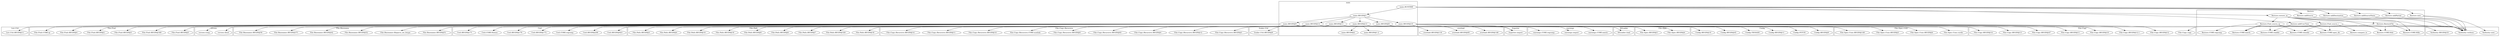 digraph {
graph [overlap=false]
subgraph cluster_Scalar_Util {
	label="Scalar::Util";
	"Scalar::Util::BEGIN@9";
}
subgraph cluster_XSLoader {
	label="XSLoader";
	"XSLoader::load";
}
subgraph cluster_File_Spec {
	label="File::Spec";
	"File::Spec::BEGIN@4";
	"File::Spec::BEGIN@3";
}
subgraph cluster_Config {
	label="Config";
	"Config::BEGIN@11";
	"Config::TIEHASH";
	"Config::BEGIN@45";
	"Config::BEGIN@10";
	"Config::BEGIN@9";
	"Config::FETCH";
}
subgraph cluster_File_Spec_Unix {
	label="File::Spec::Unix";
	"File::Spec::Unix::curdir";
	"File::Spec::Unix::BEGIN@4";
	"File::Spec::Unix::BEGIN@3";
	"File::Spec::Unix::BEGIN@149";
}
subgraph cluster_List_Util {
	label="List::Util";
	"List::Util::BEGIN@11";
}
subgraph cluster_Restore {
	label="Restore";
	"Restore::CORE:closedir";
	"Restore::addSource";
	"Restore::compare_to";
	"Restore::addDestination";
	"Restore::addUserTime";
	"Restore::restore_rp";
	"Restore::CORE:ftfile";
	"Restore::CORE:regcomp";
	"Restore::CORE:open_dir";
	"Restore::Find_source_rp";
	"Restore::CORE:readdir";
	"Restore::new";
	"Restore::CORE:match";
	"Restore::addSourceName";
	"Restore::CORE:ftdir";
	"Restore::RestoreFile";
	"Restore::addPartial";
	"Restore::Find_source_r";
}
subgraph cluster_File_Find {
	label="File::Find";
	"File::Find::BEGIN@3";
	"File::Find::BEGIN@2";
	"File::Find::BEGIN@4";
	"File::Find::CORE:qr";
	"File::Find::BEGIN@5";
	"File::Find::BEGIN@349";
}
subgraph cluster_File_Path {
	label="File::Path";
	"File::Path::BEGIN@7";
	"File::Path::BEGIN@6";
	"File::Path::BEGIN@8";
	"File::Path::BEGIN@19";
	"File::Path::BEGIN@10";
	"File::Path::BEGIN@4";
	"File::Path::BEGIN@3";
	"File::Path::BEGIN@18";
	"File::Path::BEGIN@329";
}
subgraph cluster_warnings {
	label="warnings";
	"warnings::CORE:regcomp";
	"warnings::CORE:match";
	"warnings::import";
}
subgraph cluster_File_Copy {
	label="File::Copy";
	"File::Copy::BEGIN@13";
	"File::Copy::copy";
	"File::Copy::BEGIN@12";
	"File::Copy::BEGIN@12.1";
	"File::Copy::BEGIN@10";
	"File::Copy::BEGIN@11";
	"File::Copy::BEGIN@47";
	"File::Copy::BEGIN@14";
}
subgraph cluster_version {
	label="version";
	"version::(bool";
	"version::(cmp";
}
subgraph cluster_overload {
	label="overload";
	"overload::BEGIN@116";
	"overload::BEGIN@146";
	"overload::BEGIN@85";
}
subgraph cluster_Exporter {
	label="Exporter";
	"Exporter::import";
}
subgraph cluster_main {
	label="main";
	"main::BEGIN@10";
	"main::BEGIN@1";
	"main::BEGIN@13";
	"main::BEGIN@8";
	"main::BEGIN@9";
	"main::BEGIN@2";
	"main::BEGIN@12";
	"main::BEGIN@1.2";
	"main::RUNTIME";
	"main::BEGIN@11";
}
subgraph cluster_File_Copy_Recursive {
	label="File::Copy::Recursive";
	"File::Copy::Recursive::BEGIN@4";
	"File::Copy::Recursive::BEGIN@83";
	"File::Copy::Recursive::BEGIN@8";
	"File::Copy::Recursive::CORE:symlink";
	"File::Copy::Recursive::BEGIN@10";
	"File::Copy::Recursive::BEGIN@11";
	"File::Copy::Recursive::BEGIN@14";
	"File::Copy::Recursive::BEGIN@3";
	"File::Copy::Recursive::BEGIN@12";
}
subgraph cluster_Verbosity {
	label="Verbosity";
	"Verbosity::new";
	"Verbosity::BEGIN@33";
	"Verbosity::verbose";
}
subgraph cluster_File_Basename {
	label="File::Basename";
	"File::Basename::BEGIN@52";
	"File::Basename::BEGIN@42";
	"File::Basename::BEGIN@371";
	"File::Basename::BEGIN@50";
	"File::Basename::BEGIN@51";
	"File::Basename::fileparse_set_fstype";
}
subgraph cluster_Cwd {
	label="Cwd";
	"Cwd::BEGIN@172";
	"Cwd::BEGIN@170";
	"Cwd::CORE:fteexec";
	"Cwd::BEGIN@171";
	"Cwd::BEGIN@823";
	"Cwd::BEGIN@209";
	"Cwd::CORE:regcomp";
}
"main::BEGIN@12" -> "File::Path::BEGIN@6";
"main::BEGIN@9" -> "Cwd::BEGIN@823";
"Restore::Find_source_r" -> "Restore::compare_to";
"main::RUNTIME" -> "Restore::addDestination";
"main::BEGIN@9" -> "File::Spec::Unix::BEGIN@149";
"main::BEGIN@9" -> "Config::BEGIN@10";
"main::BEGIN@12" -> "File::Path::BEGIN@4";
"main::BEGIN@10" -> "File::Copy::BEGIN@47";
"main::BEGIN@9" -> "File::Basename::BEGIN@51";
"main::BEGIN@11" -> "File::Copy::Recursive::BEGIN@83";
"main::BEGIN@11" -> "File::Copy::Recursive::BEGIN@8";
"main::BEGIN@9" -> "File::Basename::BEGIN@371";
"main::BEGIN@9" -> "File::Basename::BEGIN@50";
"main::BEGIN@1" -> "main::BEGIN@13";
"Restore::addUserTime" -> "Restore::CORE:match";
"Restore::Find_source_rp" -> "Restore::CORE:match";
"main::BEGIN@10" -> "overload::BEGIN@85";
"main::BEGIN@10" -> "Exporter::import";
"main::BEGIN@9" -> "Exporter::import";
"main::BEGIN@12" -> "Exporter::import";
"main::BEGIN@11" -> "Exporter::import";
"main::BEGIN@13" -> "main::BEGIN@1.2";
"main::RUNTIME" -> "Restore::addPartial";
"main::BEGIN@9" -> "File::Find::BEGIN@2";
"main::BEGIN@10" -> "File::Copy::BEGIN@13";
"main::BEGIN@8" -> "warnings::CORE:match";
"main::RUNTIME" -> "Restore::addSource";
"main::BEGIN@9" -> "File::Basename::fileparse_set_fstype";
"main::BEGIN@12" -> "File::Path::BEGIN@10";
"main::RUNTIME" -> "Restore::restore_rp";
"Restore::Find_source_rp" -> "Restore::CORE:open_dir";
"Restore::Find_source_r" -> "Restore::CORE:open_dir";
"main::BEGIN@12" -> "File::Path::BEGIN@7";
"main::BEGIN@9" -> "List::Util::BEGIN@11";
"main::BEGIN@9" -> "version::(bool";
"main::BEGIN@11" -> "File::Copy::Recursive::CORE:symlink";
"main::BEGIN@9" -> "Cwd::BEGIN@171";
"main::BEGIN@9" -> "File::Find::BEGIN@5";
"main::BEGIN@8" -> "warnings::import";
"main::BEGIN@13" -> "Verbosity::BEGIN@33";
"main::BEGIN@9" -> "Config::BEGIN@11";
"main::BEGIN@9" -> "File::Basename::BEGIN@42";
"Restore::new" -> "Verbosity::new";
"main::BEGIN@12" -> "File::Path::BEGIN@329";
"main::BEGIN@9" -> "File::Find::CORE:qr";
"main::BEGIN@9" -> "Config::BEGIN@45";
"main::BEGIN@9" -> "Config::TIEHASH";
"Restore::Find_source_rp" -> "Restore::CORE:closedir";
"Restore::Find_source_r" -> "Restore::CORE:closedir";
"main::BEGIN@12" -> "File::Path::BEGIN@8";
"main::BEGIN@11" -> "File::Copy::Recursive::BEGIN@10";
"main::BEGIN@11" -> "File::Copy::Recursive::BEGIN@11";
"main::BEGIN@10" -> "File::Copy::BEGIN@11";
"main::BEGIN@1" -> "main::BEGIN@12";
"Restore::restore_rp" -> "Restore::CORE:ftfile";
"Restore::RestoreFile" -> "Restore::CORE:ftfile";
"main::BEGIN@9" -> "Config::BEGIN@9";
"Restore::Find_source_rp" -> "Restore::CORE:regcomp";
"Restore::Find_source_rp" -> "Restore::CORE:readdir";
"Restore::Find_source_r" -> "Restore::CORE:readdir";
"main::BEGIN@9" -> "File::Spec::Unix::BEGIN@3";
"main::BEGIN@10" -> "File::Copy::BEGIN@14";
"main::BEGIN@9" -> "File::Spec::Unix::curdir";
"main::RUNTIME" -> "Restore::new";
"main::BEGIN@9" -> "Cwd::BEGIN@170";
"main::BEGIN@10" -> "overload::BEGIN@116";
"main::BEGIN@9" -> "version::(cmp";
"main::BEGIN@9" -> "Cwd::BEGIN@209";
"main::RUNTIME" -> "Restore::addSourceName";
"main::BEGIN@13" -> "main::BEGIN@2";
"Restore::restore_rp" -> "Restore::CORE:ftdir";
"Restore::RestoreFile" -> "Restore::CORE:ftdir";
"main::BEGIN@12" -> "File::Path::BEGIN@3";
"main::BEGIN@11" -> "File::Copy::Recursive::BEGIN@12";
"main::BEGIN@1" -> "main::BEGIN@10";
"main::BEGIN@9" -> "File::Find::BEGIN@3";
"main::BEGIN@9" -> "Scalar::Util::BEGIN@9";
"Restore::RestoreFile" -> "File::Copy::copy";
"main::BEGIN@9" -> "Cwd::CORE:fteexec";
"main::BEGIN@10" -> "File::Copy::BEGIN@12";
"main::BEGIN@9" -> "File::Find::BEGIN@4";
"main::BEGIN@1" -> "main::BEGIN@8";
"main::BEGIN@9" -> "File::Spec::BEGIN@3";
"main::BEGIN@9" -> "File::Find::BEGIN@349";
"Restore::new" -> "Verbosity::verbose";
"Restore::addSource" -> "Verbosity::verbose";
"Restore::addDestination" -> "Verbosity::verbose";
"Restore::addSourceName" -> "Verbosity::verbose";
"Restore::addUserTime" -> "Verbosity::verbose";
"Restore::restore_rp" -> "Verbosity::verbose";
"Restore::addPartial" -> "Verbosity::verbose";
"Restore::RestoreFile" -> "Verbosity::verbose";
"Restore::Find_source_r" -> "Verbosity::verbose";
"main::BEGIN@9" -> "Cwd::CORE:regcomp";
"main::RUNTIME" -> "Restore::addUserTime";
"main::BEGIN@10" -> "File::Copy::BEGIN@10";
"main::BEGIN@11" -> "File::Copy::Recursive::BEGIN@14";
"main::BEGIN@9" -> "Cwd::BEGIN@172";
"main::BEGIN@12" -> "File::Path::BEGIN@18";
"Restore::restore_rp" -> "Restore::Find_source_rp";
"main::BEGIN@9" -> "XSLoader::load";
"main::BEGIN@9" -> "Config::FETCH";
"main::BEGIN@11" -> "File::Copy::Recursive::BEGIN@4";
"main::BEGIN@9" -> "File::Basename::BEGIN@52";
"main::BEGIN@10" -> "overload::BEGIN@146";
"main::RUNTIME" -> "main::BEGIN@1";
"main::BEGIN@10" -> "File::Copy::BEGIN@12.1";
"main::BEGIN@12" -> "File::Path::BEGIN@19";
"main::BEGIN@1" -> "main::BEGIN@9";
"main::BEGIN@8" -> "warnings::CORE:regcomp";
"main::BEGIN@9" -> "File::Spec::BEGIN@4";
"main::BEGIN@11" -> "File::Copy::Recursive::BEGIN@3";
"main::BEGIN@9" -> "File::Spec::Unix::BEGIN@4";
"Restore::restore_rp" -> "Restore::RestoreFile";
"Restore::restore_rp" -> "Restore::Find_source_r";
"main::BEGIN@1" -> "main::BEGIN@11";
}
